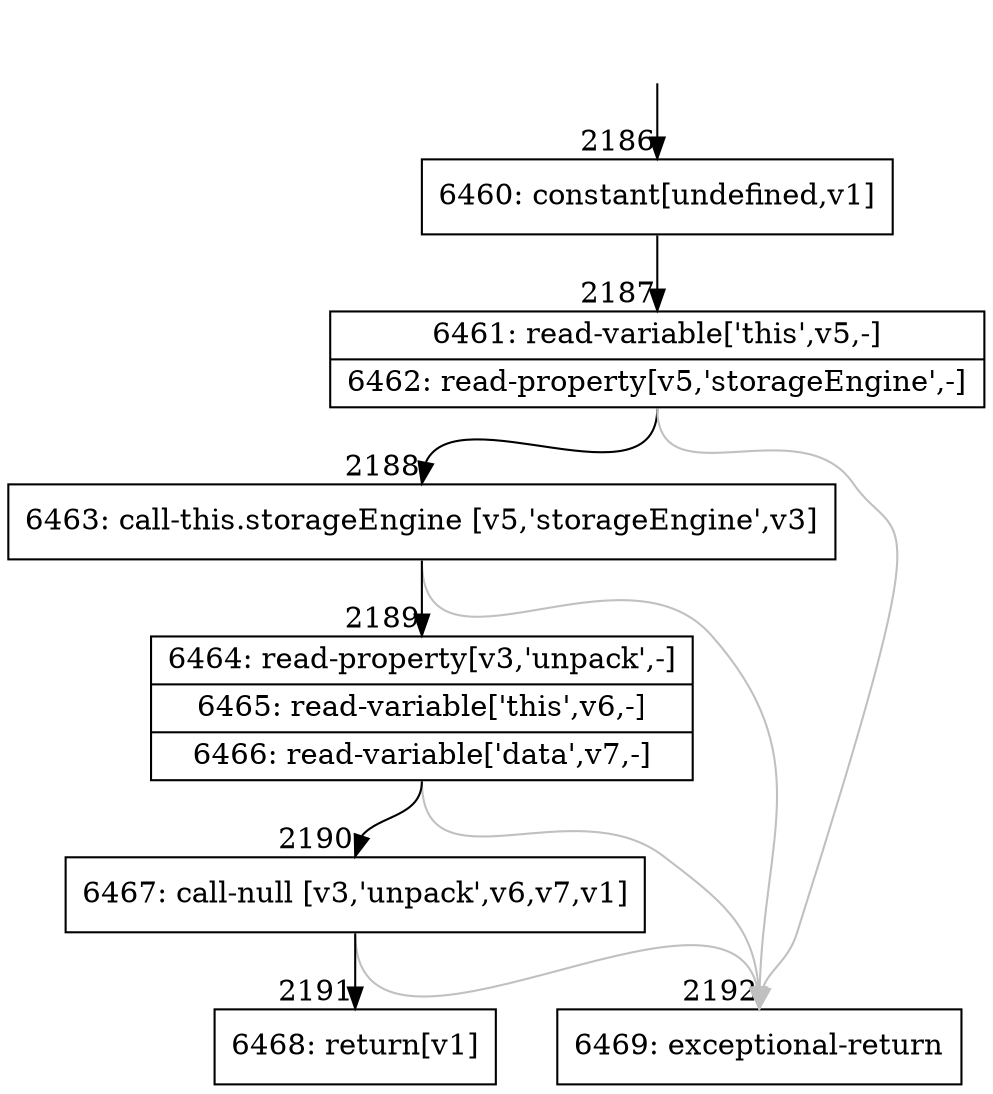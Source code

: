 digraph {
rankdir="TD"
BB_entry247[shape=none,label=""];
BB_entry247 -> BB2186 [tailport=s, headport=n, headlabel="    2186"]
BB2186 [shape=record label="{6460: constant[undefined,v1]}" ] 
BB2186 -> BB2187 [tailport=s, headport=n, headlabel="      2187"]
BB2187 [shape=record label="{6461: read-variable['this',v5,-]|6462: read-property[v5,'storageEngine',-]}" ] 
BB2187 -> BB2188 [tailport=s, headport=n, headlabel="      2188"]
BB2187 -> BB2192 [tailport=s, headport=n, color=gray, headlabel="      2192"]
BB2188 [shape=record label="{6463: call-this.storageEngine [v5,'storageEngine',v3]}" ] 
BB2188 -> BB2189 [tailport=s, headport=n, headlabel="      2189"]
BB2188 -> BB2192 [tailport=s, headport=n, color=gray]
BB2189 [shape=record label="{6464: read-property[v3,'unpack',-]|6465: read-variable['this',v6,-]|6466: read-variable['data',v7,-]}" ] 
BB2189 -> BB2190 [tailport=s, headport=n, headlabel="      2190"]
BB2189 -> BB2192 [tailport=s, headport=n, color=gray]
BB2190 [shape=record label="{6467: call-null [v3,'unpack',v6,v7,v1]}" ] 
BB2190 -> BB2191 [tailport=s, headport=n, headlabel="      2191"]
BB2190 -> BB2192 [tailport=s, headport=n, color=gray]
BB2191 [shape=record label="{6468: return[v1]}" ] 
BB2192 [shape=record label="{6469: exceptional-return}" ] 
//#$~ 2561
}
